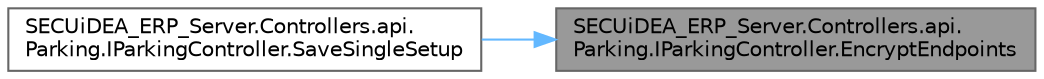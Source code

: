 digraph "SECUiDEA_ERP_Server.Controllers.api.Parking.IParkingController.EncryptEndpoints"
{
 // LATEX_PDF_SIZE
  bgcolor="transparent";
  edge [fontname=Helvetica,fontsize=10,labelfontname=Helvetica,labelfontsize=10];
  node [fontname=Helvetica,fontsize=10,shape=box,height=0.2,width=0.4];
  rankdir="RL";
  Node1 [id="Node000001",label="SECUiDEA_ERP_Server.Controllers.api.\lParking.IParkingController.EncryptEndpoints",height=0.2,width=0.4,color="gray40", fillcolor="grey60", style="filled", fontcolor="black",tooltip="IParking 시스템의 일부 정보를 암호화하여 저장"];
  Node1 -> Node2 [id="edge1_Node000001_Node000002",dir="back",color="steelblue1",style="solid",tooltip=" "];
  Node2 [id="Node000002",label="SECUiDEA_ERP_Server.Controllers.api.\lParking.IParkingController.SaveSingleSetup",height=0.2,width=0.4,color="grey40", fillcolor="white", style="filled",URL="$class_s_e_c_ui_d_e_a___e_r_p___server_1_1_controllers_1_1api_1_1_parking_1_1_i_parking_controller.html#af1ad6fb8cc417c01508ad5108079ece9",tooltip=" "];
}
